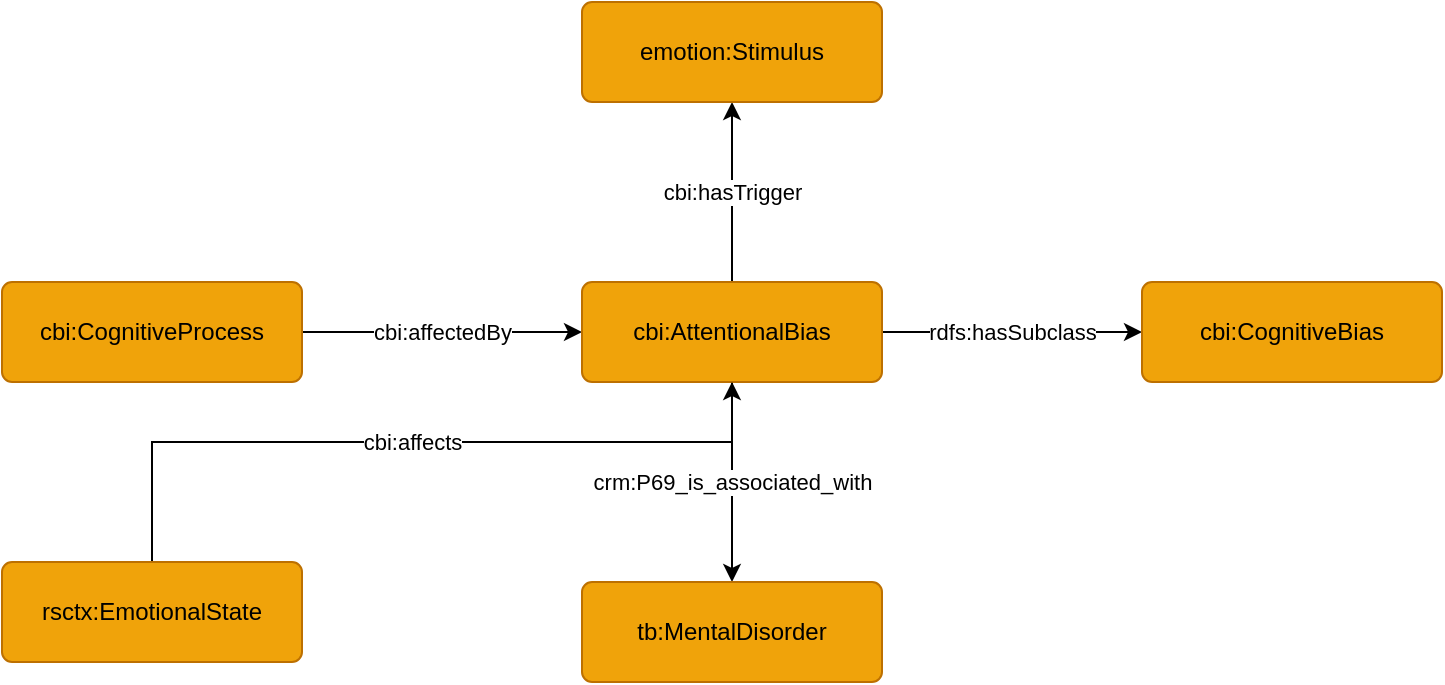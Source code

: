<mxfile version="24.0.2" type="github">
  <diagram name="Page-1" id="kCQ-5cCD135w8WMYoH_2">
    <mxGraphModel dx="996" dy="525" grid="1" gridSize="10" guides="1" tooltips="1" connect="1" arrows="1" fold="1" page="1" pageScale="1" pageWidth="827" pageHeight="1169" math="0" shadow="0">
      <root>
        <mxCell id="0" />
        <mxCell id="1" parent="0" />
        <mxCell id="3ycqGOcJy0l5AKDW314_-19" value="cbi:affectedBy" style="edgeStyle=orthogonalEdgeStyle;rounded=0;orthogonalLoop=1;jettySize=auto;html=1;" edge="1" parent="1" source="3ycqGOcJy0l5AKDW314_-10" target="3ycqGOcJy0l5AKDW314_-14">
          <mxGeometry relative="1" as="geometry" />
        </mxCell>
        <mxCell id="3ycqGOcJy0l5AKDW314_-10" value="cbi:CognitiveProcess" style="rounded=1;arcSize=10;whiteSpace=wrap;html=1;align=center;fillColor=#f0a30a;strokeColor=#BD7000;fontColor=#000000;" vertex="1" parent="1">
          <mxGeometry x="150" y="140" width="150" height="50" as="geometry" />
        </mxCell>
        <mxCell id="3ycqGOcJy0l5AKDW314_-20" value="crm:P69_is_associated_with" style="edgeStyle=orthogonalEdgeStyle;rounded=0;orthogonalLoop=1;jettySize=auto;html=1;" edge="1" parent="1" source="3ycqGOcJy0l5AKDW314_-14" target="3ycqGOcJy0l5AKDW314_-16">
          <mxGeometry relative="1" as="geometry" />
        </mxCell>
        <mxCell id="3ycqGOcJy0l5AKDW314_-21" value="rdfs:hasSubclass" style="edgeStyle=orthogonalEdgeStyle;rounded=0;orthogonalLoop=1;jettySize=auto;html=1;" edge="1" parent="1" source="3ycqGOcJy0l5AKDW314_-14" target="3ycqGOcJy0l5AKDW314_-17">
          <mxGeometry relative="1" as="geometry" />
        </mxCell>
        <mxCell id="3ycqGOcJy0l5AKDW314_-23" value="cbi:hasTrigger" style="edgeStyle=orthogonalEdgeStyle;rounded=0;orthogonalLoop=1;jettySize=auto;html=1;entryX=0.5;entryY=1;entryDx=0;entryDy=0;" edge="1" parent="1" source="3ycqGOcJy0l5AKDW314_-14" target="3ycqGOcJy0l5AKDW314_-18">
          <mxGeometry relative="1" as="geometry" />
        </mxCell>
        <mxCell id="3ycqGOcJy0l5AKDW314_-14" value="cbi:AttentionalBias" style="rounded=1;arcSize=10;whiteSpace=wrap;html=1;align=center;fillColor=#f0a30a;strokeColor=#BD7000;fontColor=#000000;" vertex="1" parent="1">
          <mxGeometry x="440" y="140" width="150" height="50" as="geometry" />
        </mxCell>
        <mxCell id="3ycqGOcJy0l5AKDW314_-22" value="cbi:affects" style="edgeStyle=orthogonalEdgeStyle;rounded=0;orthogonalLoop=1;jettySize=auto;html=1;" edge="1" parent="1" source="3ycqGOcJy0l5AKDW314_-15" target="3ycqGOcJy0l5AKDW314_-14">
          <mxGeometry relative="1" as="geometry">
            <Array as="points">
              <mxPoint x="225" y="220" />
              <mxPoint x="515" y="220" />
            </Array>
          </mxGeometry>
        </mxCell>
        <mxCell id="3ycqGOcJy0l5AKDW314_-15" value="rsctx:EmotionalState" style="rounded=1;arcSize=10;whiteSpace=wrap;html=1;align=center;fillColor=#f0a30a;strokeColor=#BD7000;fontColor=#000000;" vertex="1" parent="1">
          <mxGeometry x="150" y="280" width="150" height="50" as="geometry" />
        </mxCell>
        <mxCell id="3ycqGOcJy0l5AKDW314_-16" value="tb:MentalDisorder" style="rounded=1;arcSize=10;whiteSpace=wrap;html=1;align=center;fillColor=#f0a30a;strokeColor=#BD7000;fontColor=#000000;" vertex="1" parent="1">
          <mxGeometry x="440" y="290" width="150" height="50" as="geometry" />
        </mxCell>
        <mxCell id="3ycqGOcJy0l5AKDW314_-17" value="cbi:CognitiveBias" style="rounded=1;arcSize=10;whiteSpace=wrap;html=1;align=center;fillColor=#f0a30a;strokeColor=#BD7000;fontColor=#000000;" vertex="1" parent="1">
          <mxGeometry x="720" y="140" width="150" height="50" as="geometry" />
        </mxCell>
        <mxCell id="3ycqGOcJy0l5AKDW314_-18" value="emotion:Stimulus" style="rounded=1;arcSize=10;whiteSpace=wrap;html=1;align=center;fillColor=#f0a30a;strokeColor=#BD7000;fontColor=#000000;" vertex="1" parent="1">
          <mxGeometry x="440" width="150" height="50" as="geometry" />
        </mxCell>
      </root>
    </mxGraphModel>
  </diagram>
</mxfile>
